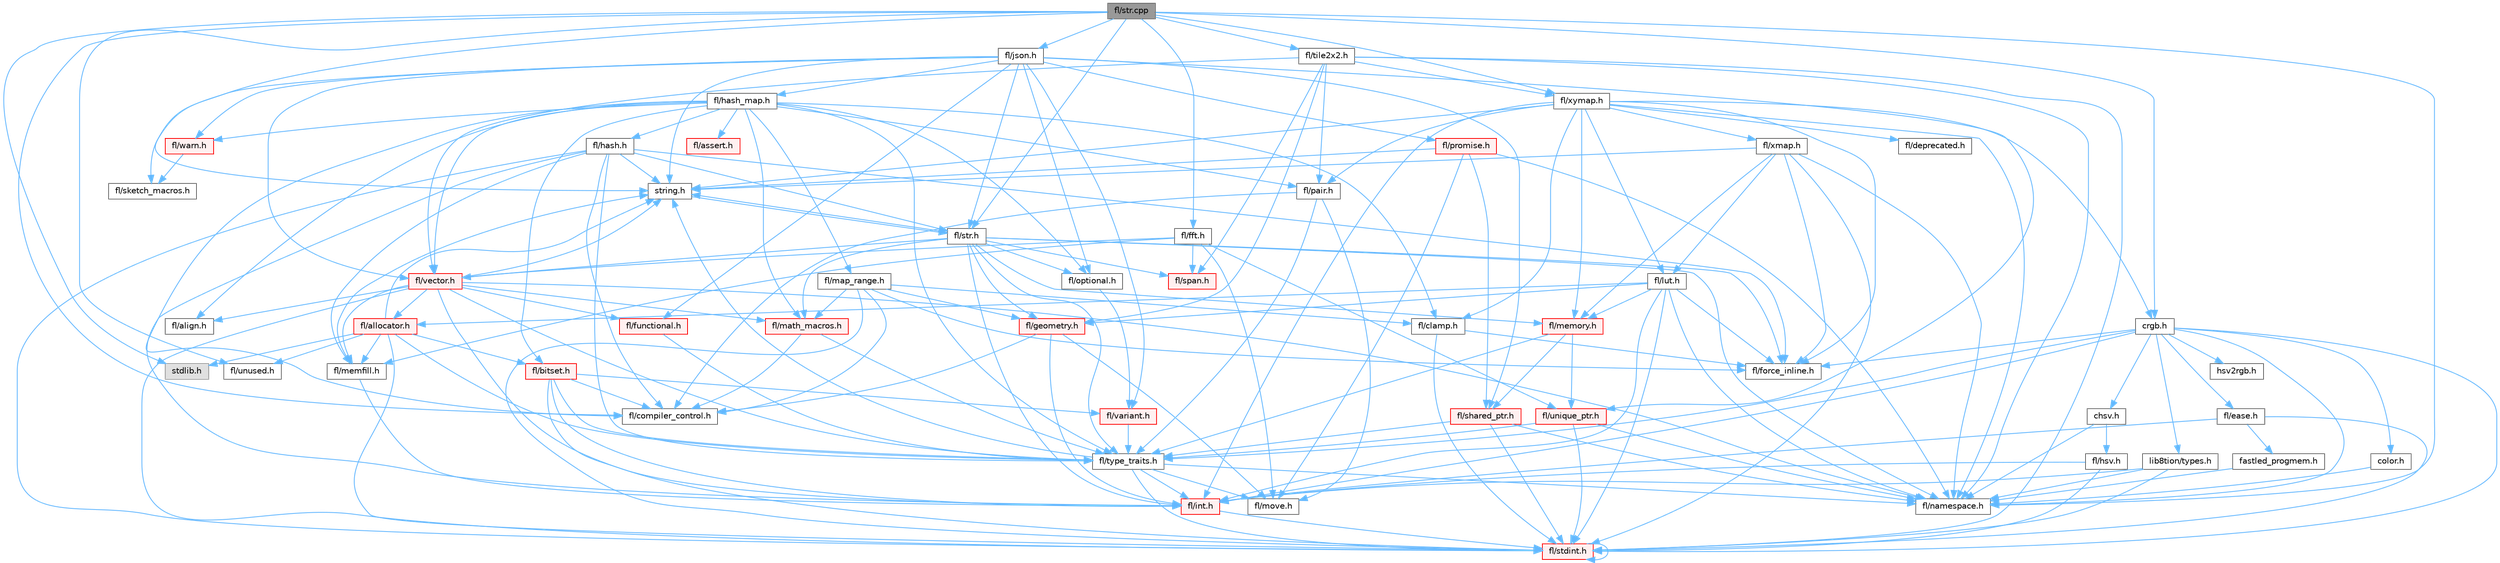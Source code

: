 digraph "fl/str.cpp"
{
 // INTERACTIVE_SVG=YES
 // LATEX_PDF_SIZE
  bgcolor="transparent";
  edge [fontname=Helvetica,fontsize=10,labelfontname=Helvetica,labelfontsize=10];
  node [fontname=Helvetica,fontsize=10,shape=box,height=0.2,width=0.4];
  Node1 [id="Node000001",label="fl/str.cpp",height=0.2,width=0.4,color="gray40", fillcolor="grey60", style="filled", fontcolor="black",tooltip=" "];
  Node1 -> Node2 [id="edge1_Node000001_Node000002",color="steelblue1",style="solid",tooltip=" "];
  Node2 [id="Node000002",label="stdlib.h",height=0.2,width=0.4,color="grey60", fillcolor="#E0E0E0", style="filled",tooltip=" "];
  Node1 -> Node3 [id="edge2_Node000001_Node000003",color="steelblue1",style="solid",tooltip=" "];
  Node3 [id="Node000003",label="string.h",height=0.2,width=0.4,color="grey40", fillcolor="white", style="filled",URL="$da/d66/string_8h.html",tooltip=" "];
  Node3 -> Node4 [id="edge3_Node000003_Node000004",color="steelblue1",style="solid",tooltip=" "];
  Node4 [id="Node000004",label="fl/str.h",height=0.2,width=0.4,color="grey40", fillcolor="white", style="filled",URL="$d1/d93/str_8h.html",tooltip=" "];
  Node4 -> Node5 [id="edge4_Node000004_Node000005",color="steelblue1",style="solid",tooltip=" "];
  Node5 [id="Node000005",label="fl/int.h",height=0.2,width=0.4,color="red", fillcolor="#FFF0F0", style="filled",URL="$d3/d7e/int_8h.html",tooltip=" "];
  Node5 -> Node6 [id="edge5_Node000005_Node000006",color="steelblue1",style="solid",tooltip=" "];
  Node6 [id="Node000006",label="fl/stdint.h",height=0.2,width=0.4,color="red", fillcolor="#FFF0F0", style="filled",URL="$df/dd8/stdint_8h.html",tooltip=" "];
  Node6 -> Node6 [id="edge6_Node000006_Node000006",color="steelblue1",style="solid",tooltip=" "];
  Node4 -> Node3 [id="edge7_Node000004_Node000003",color="steelblue1",style="solid",tooltip=" "];
  Node4 -> Node9 [id="edge8_Node000004_Node000009",color="steelblue1",style="solid",tooltip=" "];
  Node9 [id="Node000009",label="fl/geometry.h",height=0.2,width=0.4,color="red", fillcolor="#FFF0F0", style="filled",URL="$d4/d67/geometry_8h.html",tooltip=" "];
  Node9 -> Node5 [id="edge9_Node000009_Node000005",color="steelblue1",style="solid",tooltip=" "];
  Node9 -> Node16 [id="edge10_Node000009_Node000016",color="steelblue1",style="solid",tooltip=" "];
  Node16 [id="Node000016",label="fl/compiler_control.h",height=0.2,width=0.4,color="grey40", fillcolor="white", style="filled",URL="$d4/d54/compiler__control_8h.html",tooltip=" "];
  Node9 -> Node19 [id="edge11_Node000009_Node000019",color="steelblue1",style="solid",tooltip=" "];
  Node19 [id="Node000019",label="fl/move.h",height=0.2,width=0.4,color="grey40", fillcolor="white", style="filled",URL="$d9/d83/move_8h.html",tooltip=" "];
  Node4 -> Node15 [id="edge12_Node000004_Node000015",color="steelblue1",style="solid",tooltip=" "];
  Node15 [id="Node000015",label="fl/math_macros.h",height=0.2,width=0.4,color="red", fillcolor="#FFF0F0", style="filled",URL="$d8/db8/math__macros_8h.html",tooltip=" "];
  Node15 -> Node16 [id="edge13_Node000015_Node000016",color="steelblue1",style="solid",tooltip=" "];
  Node15 -> Node17 [id="edge14_Node000015_Node000017",color="steelblue1",style="solid",tooltip=" "];
  Node17 [id="Node000017",label="fl/type_traits.h",height=0.2,width=0.4,color="grey40", fillcolor="white", style="filled",URL="$df/d63/type__traits_8h.html",tooltip=" "];
  Node17 -> Node3 [id="edge15_Node000017_Node000003",color="steelblue1",style="solid",tooltip=" "];
  Node17 -> Node6 [id="edge16_Node000017_Node000006",color="steelblue1",style="solid",tooltip=" "];
  Node17 -> Node18 [id="edge17_Node000017_Node000018",color="steelblue1",style="solid",tooltip=" "];
  Node18 [id="Node000018",label="fl/namespace.h",height=0.2,width=0.4,color="grey40", fillcolor="white", style="filled",URL="$df/d2a/namespace_8h.html",tooltip="Implements the FastLED namespace macros."];
  Node17 -> Node19 [id="edge18_Node000017_Node000019",color="steelblue1",style="solid",tooltip=" "];
  Node17 -> Node5 [id="edge19_Node000017_Node000005",color="steelblue1",style="solid",tooltip=" "];
  Node4 -> Node18 [id="edge20_Node000004_Node000018",color="steelblue1",style="solid",tooltip=" "];
  Node4 -> Node20 [id="edge21_Node000004_Node000020",color="steelblue1",style="solid",tooltip=" "];
  Node20 [id="Node000020",label="fl/memory.h",height=0.2,width=0.4,color="red", fillcolor="#FFF0F0", style="filled",URL="$dc/d18/memory_8h.html",tooltip=" "];
  Node20 -> Node40 [id="edge22_Node000020_Node000040",color="steelblue1",style="solid",tooltip=" "];
  Node40 [id="Node000040",label="fl/shared_ptr.h",height=0.2,width=0.4,color="red", fillcolor="#FFF0F0", style="filled",URL="$df/d6a/shared__ptr_8h.html",tooltip=" "];
  Node40 -> Node18 [id="edge23_Node000040_Node000018",color="steelblue1",style="solid",tooltip=" "];
  Node40 -> Node17 [id="edge24_Node000040_Node000017",color="steelblue1",style="solid",tooltip=" "];
  Node40 -> Node6 [id="edge25_Node000040_Node000006",color="steelblue1",style="solid",tooltip=" "];
  Node20 -> Node23 [id="edge26_Node000020_Node000023",color="steelblue1",style="solid",tooltip=" "];
  Node23 [id="Node000023",label="fl/unique_ptr.h",height=0.2,width=0.4,color="red", fillcolor="#FFF0F0", style="filled",URL="$da/d4b/unique__ptr_8h.html",tooltip=" "];
  Node23 -> Node18 [id="edge27_Node000023_Node000018",color="steelblue1",style="solid",tooltip=" "];
  Node23 -> Node17 [id="edge28_Node000023_Node000017",color="steelblue1",style="solid",tooltip=" "];
  Node23 -> Node6 [id="edge29_Node000023_Node000006",color="steelblue1",style="solid",tooltip=" "];
  Node20 -> Node17 [id="edge30_Node000020_Node000017",color="steelblue1",style="solid",tooltip=" "];
  Node4 -> Node45 [id="edge31_Node000004_Node000045",color="steelblue1",style="solid",tooltip=" "];
  Node45 [id="Node000045",label="fl/optional.h",height=0.2,width=0.4,color="grey40", fillcolor="white", style="filled",URL="$dc/d62/optional_8h.html",tooltip=" "];
  Node45 -> Node36 [id="edge32_Node000045_Node000036",color="steelblue1",style="solid",tooltip=" "];
  Node36 [id="Node000036",label="fl/variant.h",height=0.2,width=0.4,color="red", fillcolor="#FFF0F0", style="filled",URL="$d6/d10/variant_8h.html",tooltip=" "];
  Node36 -> Node17 [id="edge33_Node000036_Node000017",color="steelblue1",style="solid",tooltip=" "];
  Node4 -> Node17 [id="edge34_Node000004_Node000017",color="steelblue1",style="solid",tooltip=" "];
  Node4 -> Node46 [id="edge35_Node000004_Node000046",color="steelblue1",style="solid",tooltip=" "];
  Node46 [id="Node000046",label="fl/vector.h",height=0.2,width=0.4,color="red", fillcolor="#FFF0F0", style="filled",URL="$d6/d68/vector_8h.html",tooltip=" "];
  Node46 -> Node6 [id="edge36_Node000046_Node000006",color="steelblue1",style="solid",tooltip=" "];
  Node46 -> Node5 [id="edge37_Node000046_Node000005",color="steelblue1",style="solid",tooltip=" "];
  Node46 -> Node3 [id="edge38_Node000046_Node000003",color="steelblue1",style="solid",tooltip=" "];
  Node46 -> Node47 [id="edge39_Node000046_Node000047",color="steelblue1",style="solid",tooltip=" "];
  Node47 [id="Node000047",label="fl/functional.h",height=0.2,width=0.4,color="red", fillcolor="#FFF0F0", style="filled",URL="$d8/dea/functional_8h.html",tooltip=" "];
  Node47 -> Node17 [id="edge40_Node000047_Node000017",color="steelblue1",style="solid",tooltip=" "];
  Node46 -> Node15 [id="edge41_Node000046_Node000015",color="steelblue1",style="solid",tooltip=" "];
  Node46 -> Node31 [id="edge42_Node000046_Node000031",color="steelblue1",style="solid",tooltip=" "];
  Node31 [id="Node000031",label="fl/memfill.h",height=0.2,width=0.4,color="grey40", fillcolor="white", style="filled",URL="$d0/dda/memfill_8h.html",tooltip=" "];
  Node31 -> Node3 [id="edge43_Node000031_Node000003",color="steelblue1",style="solid",tooltip=" "];
  Node31 -> Node5 [id="edge44_Node000031_Node000005",color="steelblue1",style="solid",tooltip=" "];
  Node46 -> Node18 [id="edge45_Node000046_Node000018",color="steelblue1",style="solid",tooltip=" "];
  Node46 -> Node29 [id="edge46_Node000046_Node000029",color="steelblue1",style="solid",tooltip=" "];
  Node29 [id="Node000029",label="fl/allocator.h",height=0.2,width=0.4,color="red", fillcolor="#FFF0F0", style="filled",URL="$da/da9/allocator_8h.html",tooltip=" "];
  Node29 -> Node2 [id="edge47_Node000029_Node000002",color="steelblue1",style="solid",tooltip=" "];
  Node29 -> Node3 [id="edge48_Node000029_Node000003",color="steelblue1",style="solid",tooltip=" "];
  Node29 -> Node31 [id="edge49_Node000029_Node000031",color="steelblue1",style="solid",tooltip=" "];
  Node29 -> Node17 [id="edge50_Node000029_Node000017",color="steelblue1",style="solid",tooltip=" "];
  Node29 -> Node32 [id="edge51_Node000029_Node000032",color="steelblue1",style="solid",tooltip=" "];
  Node32 [id="Node000032",label="fl/unused.h",height=0.2,width=0.4,color="grey40", fillcolor="white", style="filled",URL="$d8/d4b/unused_8h.html",tooltip=" "];
  Node29 -> Node6 [id="edge52_Node000029_Node000006",color="steelblue1",style="solid",tooltip=" "];
  Node29 -> Node34 [id="edge53_Node000029_Node000034",color="steelblue1",style="solid",tooltip=" "];
  Node34 [id="Node000034",label="fl/bitset.h",height=0.2,width=0.4,color="red", fillcolor="#FFF0F0", style="filled",URL="$d1/d69/bitset_8h.html",tooltip=" "];
  Node34 -> Node17 [id="edge54_Node000034_Node000017",color="steelblue1",style="solid",tooltip=" "];
  Node34 -> Node36 [id="edge55_Node000034_Node000036",color="steelblue1",style="solid",tooltip=" "];
  Node34 -> Node6 [id="edge56_Node000034_Node000006",color="steelblue1",style="solid",tooltip=" "];
  Node34 -> Node5 [id="edge57_Node000034_Node000005",color="steelblue1",style="solid",tooltip=" "];
  Node34 -> Node16 [id="edge58_Node000034_Node000016",color="steelblue1",style="solid",tooltip=" "];
  Node46 -> Node17 [id="edge59_Node000046_Node000017",color="steelblue1",style="solid",tooltip=" "];
  Node46 -> Node43 [id="edge60_Node000046_Node000043",color="steelblue1",style="solid",tooltip=" "];
  Node43 [id="Node000043",label="fl/align.h",height=0.2,width=0.4,color="grey40", fillcolor="white", style="filled",URL="$d1/ddf/align_8h.html",tooltip=" "];
  Node4 -> Node49 [id="edge61_Node000004_Node000049",color="steelblue1",style="solid",tooltip=" "];
  Node49 [id="Node000049",label="fl/span.h",height=0.2,width=0.4,color="red", fillcolor="#FFF0F0", style="filled",URL="$d4/d7a/span_8h.html",tooltip=" "];
  Node4 -> Node13 [id="edge62_Node000004_Node000013",color="steelblue1",style="solid",tooltip=" "];
  Node13 [id="Node000013",label="fl/force_inline.h",height=0.2,width=0.4,color="grey40", fillcolor="white", style="filled",URL="$d4/d64/force__inline_8h.html",tooltip=" "];
  Node1 -> Node4 [id="edge63_Node000001_Node000004",color="steelblue1",style="solid",tooltip=" "];
  Node1 -> Node51 [id="edge64_Node000001_Node000051",color="steelblue1",style="solid",tooltip=" "];
  Node51 [id="Node000051",label="crgb.h",height=0.2,width=0.4,color="grey40", fillcolor="white", style="filled",URL="$db/dd1/crgb_8h.html",tooltip="Defines the red, green, and blue (RGB) pixel struct."];
  Node51 -> Node6 [id="edge65_Node000051_Node000006",color="steelblue1",style="solid",tooltip=" "];
  Node51 -> Node5 [id="edge66_Node000051_Node000005",color="steelblue1",style="solid",tooltip=" "];
  Node51 -> Node52 [id="edge67_Node000051_Node000052",color="steelblue1",style="solid",tooltip=" "];
  Node52 [id="Node000052",label="chsv.h",height=0.2,width=0.4,color="grey40", fillcolor="white", style="filled",URL="$d8/dd0/chsv_8h.html",tooltip="Defines the hue, saturation, and value (HSV) pixel struct."];
  Node52 -> Node53 [id="edge68_Node000052_Node000053",color="steelblue1",style="solid",tooltip=" "];
  Node53 [id="Node000053",label="fl/hsv.h",height=0.2,width=0.4,color="grey40", fillcolor="white", style="filled",URL="$d2/d4f/hsv_8h.html",tooltip="Defines the hue, saturation, and value (HSV) pixel struct."];
  Node53 -> Node6 [id="edge69_Node000053_Node000006",color="steelblue1",style="solid",tooltip=" "];
  Node53 -> Node5 [id="edge70_Node000053_Node000005",color="steelblue1",style="solid",tooltip=" "];
  Node52 -> Node18 [id="edge71_Node000052_Node000018",color="steelblue1",style="solid",tooltip=" "];
  Node51 -> Node18 [id="edge72_Node000051_Node000018",color="steelblue1",style="solid",tooltip=" "];
  Node51 -> Node54 [id="edge73_Node000051_Node000054",color="steelblue1",style="solid",tooltip=" "];
  Node54 [id="Node000054",label="color.h",height=0.2,width=0.4,color="grey40", fillcolor="white", style="filled",URL="$d2/d6b/src_2color_8h.html",tooltip="Contains definitions for color correction and temperature."];
  Node54 -> Node18 [id="edge74_Node000054_Node000018",color="steelblue1",style="solid",tooltip=" "];
  Node51 -> Node55 [id="edge75_Node000051_Node000055",color="steelblue1",style="solid",tooltip=" "];
  Node55 [id="Node000055",label="lib8tion/types.h",height=0.2,width=0.4,color="grey40", fillcolor="white", style="filled",URL="$d9/ddf/lib8tion_2types_8h.html",tooltip="Defines fractional types used for lib8tion functions."];
  Node55 -> Node6 [id="edge76_Node000055_Node000006",color="steelblue1",style="solid",tooltip=" "];
  Node55 -> Node5 [id="edge77_Node000055_Node000005",color="steelblue1",style="solid",tooltip=" "];
  Node55 -> Node18 [id="edge78_Node000055_Node000018",color="steelblue1",style="solid",tooltip=" "];
  Node51 -> Node13 [id="edge79_Node000051_Node000013",color="steelblue1",style="solid",tooltip=" "];
  Node51 -> Node17 [id="edge80_Node000051_Node000017",color="steelblue1",style="solid",tooltip=" "];
  Node51 -> Node56 [id="edge81_Node000051_Node000056",color="steelblue1",style="solid",tooltip=" "];
  Node56 [id="Node000056",label="hsv2rgb.h",height=0.2,width=0.4,color="grey40", fillcolor="white", style="filled",URL="$de/d9a/hsv2rgb_8h.html",tooltip="Functions to convert from the HSV colorspace to the RGB colorspace."];
  Node51 -> Node57 [id="edge82_Node000051_Node000057",color="steelblue1",style="solid",tooltip=" "];
  Node57 [id="Node000057",label="fl/ease.h",height=0.2,width=0.4,color="grey40", fillcolor="white", style="filled",URL="$db/d19/ease_8h.html",tooltip=" "];
  Node57 -> Node6 [id="edge83_Node000057_Node000006",color="steelblue1",style="solid",tooltip=" "];
  Node57 -> Node5 [id="edge84_Node000057_Node000005",color="steelblue1",style="solid",tooltip=" "];
  Node57 -> Node58 [id="edge85_Node000057_Node000058",color="steelblue1",style="solid",tooltip=" "];
  Node58 [id="Node000058",label="fastled_progmem.h",height=0.2,width=0.4,color="grey40", fillcolor="white", style="filled",URL="$df/dab/fastled__progmem_8h.html",tooltip="Wrapper definitions to allow seamless use of PROGMEM in environments that have it."];
  Node58 -> Node18 [id="edge86_Node000058_Node000018",color="steelblue1",style="solid",tooltip=" "];
  Node1 -> Node59 [id="edge87_Node000001_Node000059",color="steelblue1",style="solid",tooltip=" "];
  Node59 [id="Node000059",label="fl/fft.h",height=0.2,width=0.4,color="grey40", fillcolor="white", style="filled",URL="$d7/d76/fft_8h.html",tooltip=" "];
  Node59 -> Node23 [id="edge88_Node000059_Node000023",color="steelblue1",style="solid",tooltip=" "];
  Node59 -> Node49 [id="edge89_Node000059_Node000049",color="steelblue1",style="solid",tooltip=" "];
  Node59 -> Node46 [id="edge90_Node000059_Node000046",color="steelblue1",style="solid",tooltip=" "];
  Node59 -> Node19 [id="edge91_Node000059_Node000019",color="steelblue1",style="solid",tooltip=" "];
  Node59 -> Node31 [id="edge92_Node000059_Node000031",color="steelblue1",style="solid",tooltip=" "];
  Node1 -> Node18 [id="edge93_Node000001_Node000018",color="steelblue1",style="solid",tooltip=" "];
  Node1 -> Node32 [id="edge94_Node000001_Node000032",color="steelblue1",style="solid",tooltip=" "];
  Node1 -> Node60 [id="edge95_Node000001_Node000060",color="steelblue1",style="solid",tooltip=" "];
  Node60 [id="Node000060",label="fl/xymap.h",height=0.2,width=0.4,color="grey40", fillcolor="white", style="filled",URL="$da/d61/xymap_8h.html",tooltip=" "];
  Node60 -> Node5 [id="edge96_Node000060_Node000005",color="steelblue1",style="solid",tooltip=" "];
  Node60 -> Node18 [id="edge97_Node000060_Node000018",color="steelblue1",style="solid",tooltip=" "];
  Node60 -> Node13 [id="edge98_Node000060_Node000013",color="steelblue1",style="solid",tooltip=" "];
  Node60 -> Node61 [id="edge99_Node000060_Node000061",color="steelblue1",style="solid",tooltip=" "];
  Node61 [id="Node000061",label="fl/pair.h",height=0.2,width=0.4,color="grey40", fillcolor="white", style="filled",URL="$d3/d41/pair_8h.html",tooltip=" "];
  Node61 -> Node19 [id="edge100_Node000061_Node000019",color="steelblue1",style="solid",tooltip=" "];
  Node61 -> Node16 [id="edge101_Node000061_Node000016",color="steelblue1",style="solid",tooltip=" "];
  Node61 -> Node17 [id="edge102_Node000061_Node000017",color="steelblue1",style="solid",tooltip=" "];
  Node60 -> Node3 [id="edge103_Node000060_Node000003",color="steelblue1",style="solid",tooltip=" "];
  Node60 -> Node51 [id="edge104_Node000060_Node000051",color="steelblue1",style="solid",tooltip=" "];
  Node60 -> Node12 [id="edge105_Node000060_Node000012",color="steelblue1",style="solid",tooltip=" "];
  Node12 [id="Node000012",label="fl/clamp.h",height=0.2,width=0.4,color="grey40", fillcolor="white", style="filled",URL="$d6/dd3/clamp_8h.html",tooltip=" "];
  Node12 -> Node6 [id="edge106_Node000012_Node000006",color="steelblue1",style="solid",tooltip=" "];
  Node12 -> Node13 [id="edge107_Node000012_Node000013",color="steelblue1",style="solid",tooltip=" "];
  Node60 -> Node62 [id="edge108_Node000060_Node000062",color="steelblue1",style="solid",tooltip=" "];
  Node62 [id="Node000062",label="fl/lut.h",height=0.2,width=0.4,color="grey40", fillcolor="white", style="filled",URL="$db/d54/lut_8h.html",tooltip=" "];
  Node62 -> Node29 [id="edge109_Node000062_Node000029",color="steelblue1",style="solid",tooltip=" "];
  Node62 -> Node13 [id="edge110_Node000062_Node000013",color="steelblue1",style="solid",tooltip=" "];
  Node62 -> Node20 [id="edge111_Node000062_Node000020",color="steelblue1",style="solid",tooltip=" "];
  Node62 -> Node6 [id="edge112_Node000062_Node000006",color="steelblue1",style="solid",tooltip=" "];
  Node62 -> Node5 [id="edge113_Node000062_Node000005",color="steelblue1",style="solid",tooltip=" "];
  Node62 -> Node9 [id="edge114_Node000062_Node000009",color="steelblue1",style="solid",tooltip=" "];
  Node62 -> Node18 [id="edge115_Node000062_Node000018",color="steelblue1",style="solid",tooltip=" "];
  Node60 -> Node20 [id="edge116_Node000060_Node000020",color="steelblue1",style="solid",tooltip=" "];
  Node60 -> Node37 [id="edge117_Node000060_Node000037",color="steelblue1",style="solid",tooltip=" "];
  Node37 [id="Node000037",label="fl/deprecated.h",height=0.2,width=0.4,color="grey40", fillcolor="white", style="filled",URL="$d4/dce/deprecated_8h.html",tooltip=" "];
  Node60 -> Node63 [id="edge118_Node000060_Node000063",color="steelblue1",style="solid",tooltip=" "];
  Node63 [id="Node000063",label="fl/xmap.h",height=0.2,width=0.4,color="grey40", fillcolor="white", style="filled",URL="$dd/dcc/xmap_8h.html",tooltip=" "];
  Node63 -> Node6 [id="edge119_Node000063_Node000006",color="steelblue1",style="solid",tooltip=" "];
  Node63 -> Node3 [id="edge120_Node000063_Node000003",color="steelblue1",style="solid",tooltip=" "];
  Node63 -> Node13 [id="edge121_Node000063_Node000013",color="steelblue1",style="solid",tooltip=" "];
  Node63 -> Node62 [id="edge122_Node000063_Node000062",color="steelblue1",style="solid",tooltip=" "];
  Node63 -> Node20 [id="edge123_Node000063_Node000020",color="steelblue1",style="solid",tooltip=" "];
  Node63 -> Node18 [id="edge124_Node000063_Node000018",color="steelblue1",style="solid",tooltip=" "];
  Node1 -> Node64 [id="edge125_Node000001_Node000064",color="steelblue1",style="solid",tooltip=" "];
  Node64 [id="Node000064",label="fl/json.h",height=0.2,width=0.4,color="grey40", fillcolor="white", style="filled",URL="$d7/d91/fl_2json_8h.html",tooltip="FastLED's Elegant JSON Library: fl::Json"];
  Node64 -> Node3 [id="edge126_Node000064_Node000003",color="steelblue1",style="solid",tooltip=" "];
  Node64 -> Node46 [id="edge127_Node000064_Node000046",color="steelblue1",style="solid",tooltip=" "];
  Node64 -> Node65 [id="edge128_Node000064_Node000065",color="steelblue1",style="solid",tooltip=" "];
  Node65 [id="Node000065",label="fl/hash_map.h",height=0.2,width=0.4,color="grey40", fillcolor="white", style="filled",URL="$d6/d13/hash__map_8h.html",tooltip=" "];
  Node65 -> Node66 [id="edge129_Node000065_Node000066",color="steelblue1",style="solid",tooltip=" "];
  Node66 [id="Node000066",label="fl/assert.h",height=0.2,width=0.4,color="red", fillcolor="#FFF0F0", style="filled",URL="$dc/da7/assert_8h.html",tooltip=" "];
  Node65 -> Node34 [id="edge130_Node000065_Node000034",color="steelblue1",style="solid",tooltip=" "];
  Node65 -> Node12 [id="edge131_Node000065_Node000012",color="steelblue1",style="solid",tooltip=" "];
  Node65 -> Node68 [id="edge132_Node000065_Node000068",color="steelblue1",style="solid",tooltip=" "];
  Node68 [id="Node000068",label="fl/hash.h",height=0.2,width=0.4,color="grey40", fillcolor="white", style="filled",URL="$db/dfb/hash_8h.html",tooltip=" "];
  Node68 -> Node4 [id="edge133_Node000068_Node000004",color="steelblue1",style="solid",tooltip=" "];
  Node68 -> Node17 [id="edge134_Node000068_Node000017",color="steelblue1",style="solid",tooltip=" "];
  Node68 -> Node5 [id="edge135_Node000068_Node000005",color="steelblue1",style="solid",tooltip=" "];
  Node68 -> Node6 [id="edge136_Node000068_Node000006",color="steelblue1",style="solid",tooltip=" "];
  Node68 -> Node13 [id="edge137_Node000068_Node000013",color="steelblue1",style="solid",tooltip=" "];
  Node68 -> Node31 [id="edge138_Node000068_Node000031",color="steelblue1",style="solid",tooltip=" "];
  Node68 -> Node3 [id="edge139_Node000068_Node000003",color="steelblue1",style="solid",tooltip=" "];
  Node68 -> Node16 [id="edge140_Node000068_Node000016",color="steelblue1",style="solid",tooltip=" "];
  Node65 -> Node14 [id="edge141_Node000065_Node000014",color="steelblue1",style="solid",tooltip=" "];
  Node14 [id="Node000014",label="fl/map_range.h",height=0.2,width=0.4,color="grey40", fillcolor="white", style="filled",URL="$d1/d47/map__range_8h.html",tooltip=" "];
  Node14 -> Node6 [id="edge142_Node000014_Node000006",color="steelblue1",style="solid",tooltip=" "];
  Node14 -> Node12 [id="edge143_Node000014_Node000012",color="steelblue1",style="solid",tooltip=" "];
  Node14 -> Node13 [id="edge144_Node000014_Node000013",color="steelblue1",style="solid",tooltip=" "];
  Node14 -> Node15 [id="edge145_Node000014_Node000015",color="steelblue1",style="solid",tooltip=" "];
  Node14 -> Node16 [id="edge146_Node000014_Node000016",color="steelblue1",style="solid",tooltip=" "];
  Node14 -> Node9 [id="edge147_Node000014_Node000009",color="steelblue1",style="solid",tooltip=" "];
  Node65 -> Node45 [id="edge148_Node000065_Node000045",color="steelblue1",style="solid",tooltip=" "];
  Node65 -> Node61 [id="edge149_Node000065_Node000061",color="steelblue1",style="solid",tooltip=" "];
  Node65 -> Node17 [id="edge150_Node000065_Node000017",color="steelblue1",style="solid",tooltip=" "];
  Node65 -> Node46 [id="edge151_Node000065_Node000046",color="steelblue1",style="solid",tooltip=" "];
  Node65 -> Node69 [id="edge152_Node000065_Node000069",color="steelblue1",style="solid",tooltip=" "];
  Node69 [id="Node000069",label="fl/warn.h",height=0.2,width=0.4,color="red", fillcolor="#FFF0F0", style="filled",URL="$de/d77/warn_8h.html",tooltip=" "];
  Node69 -> Node72 [id="edge153_Node000069_Node000072",color="steelblue1",style="solid",tooltip=" "];
  Node72 [id="Node000072",label="fl/sketch_macros.h",height=0.2,width=0.4,color="grey40", fillcolor="white", style="filled",URL="$d1/dbc/sketch__macros_8h.html",tooltip=" "];
  Node65 -> Node43 [id="edge154_Node000065_Node000043",color="steelblue1",style="solid",tooltip=" "];
  Node65 -> Node16 [id="edge155_Node000065_Node000016",color="steelblue1",style="solid",tooltip=" "];
  Node65 -> Node15 [id="edge156_Node000065_Node000015",color="steelblue1",style="solid",tooltip=" "];
  Node64 -> Node36 [id="edge157_Node000064_Node000036",color="steelblue1",style="solid",tooltip=" "];
  Node64 -> Node45 [id="edge158_Node000064_Node000045",color="steelblue1",style="solid",tooltip=" "];
  Node64 -> Node23 [id="edge159_Node000064_Node000023",color="steelblue1",style="solid",tooltip=" "];
  Node64 -> Node40 [id="edge160_Node000064_Node000040",color="steelblue1",style="solid",tooltip=" "];
  Node64 -> Node47 [id="edge161_Node000064_Node000047",color="steelblue1",style="solid",tooltip=" "];
  Node64 -> Node4 [id="edge162_Node000064_Node000004",color="steelblue1",style="solid",tooltip=" "];
  Node64 -> Node73 [id="edge163_Node000064_Node000073",color="steelblue1",style="solid",tooltip=" "];
  Node73 [id="Node000073",label="fl/promise.h",height=0.2,width=0.4,color="red", fillcolor="#FFF0F0", style="filled",URL="$d6/d17/promise_8h.html",tooltip="Promise-based fluent API for FastLED - standalone async primitives."];
  Node73 -> Node18 [id="edge164_Node000073_Node000018",color="steelblue1",style="solid",tooltip=" "];
  Node73 -> Node3 [id="edge165_Node000073_Node000003",color="steelblue1",style="solid",tooltip=" "];
  Node73 -> Node40 [id="edge166_Node000073_Node000040",color="steelblue1",style="solid",tooltip=" "];
  Node73 -> Node19 [id="edge167_Node000073_Node000019",color="steelblue1",style="solid",tooltip=" "];
  Node64 -> Node69 [id="edge168_Node000064_Node000069",color="steelblue1",style="solid",tooltip=" "];
  Node64 -> Node72 [id="edge169_Node000064_Node000072",color="steelblue1",style="solid",tooltip=" "];
  Node1 -> Node75 [id="edge170_Node000001_Node000075",color="steelblue1",style="solid",tooltip=" "];
  Node75 [id="Node000075",label="fl/tile2x2.h",height=0.2,width=0.4,color="grey40", fillcolor="white", style="filled",URL="$d2/db4/tile2x2_8h.html",tooltip=" "];
  Node75 -> Node6 [id="edge171_Node000075_Node000006",color="steelblue1",style="solid",tooltip=" "];
  Node75 -> Node9 [id="edge172_Node000075_Node000009",color="steelblue1",style="solid",tooltip=" "];
  Node75 -> Node18 [id="edge173_Node000075_Node000018",color="steelblue1",style="solid",tooltip=" "];
  Node75 -> Node61 [id="edge174_Node000075_Node000061",color="steelblue1",style="solid",tooltip=" "];
  Node75 -> Node49 [id="edge175_Node000075_Node000049",color="steelblue1",style="solid",tooltip=" "];
  Node75 -> Node60 [id="edge176_Node000075_Node000060",color="steelblue1",style="solid",tooltip=" "];
  Node75 -> Node46 [id="edge177_Node000075_Node000046",color="steelblue1",style="solid",tooltip=" "];
  Node1 -> Node16 [id="edge178_Node000001_Node000016",color="steelblue1",style="solid",tooltip=" "];
}
